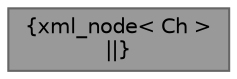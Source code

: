 digraph "xml_node&lt; Ch &gt;"
{
 // INTERACTIVE_SVG=YES
 // LATEX_PDF_SIZE
  bgcolor="transparent";
  edge [fontname=Helvetica,fontsize=10,labelfontname=Helvetica,labelfontsize=10];
  node [fontname=Helvetica,fontsize=10,shape=box,height=0.2,width=0.4];
  Node1 [label="{xml_node\< Ch \>\n||}",height=0.2,width=0.4,color="gray40", fillcolor="grey60", style="filled", fontcolor="black",tooltip="XML Node."];
}
